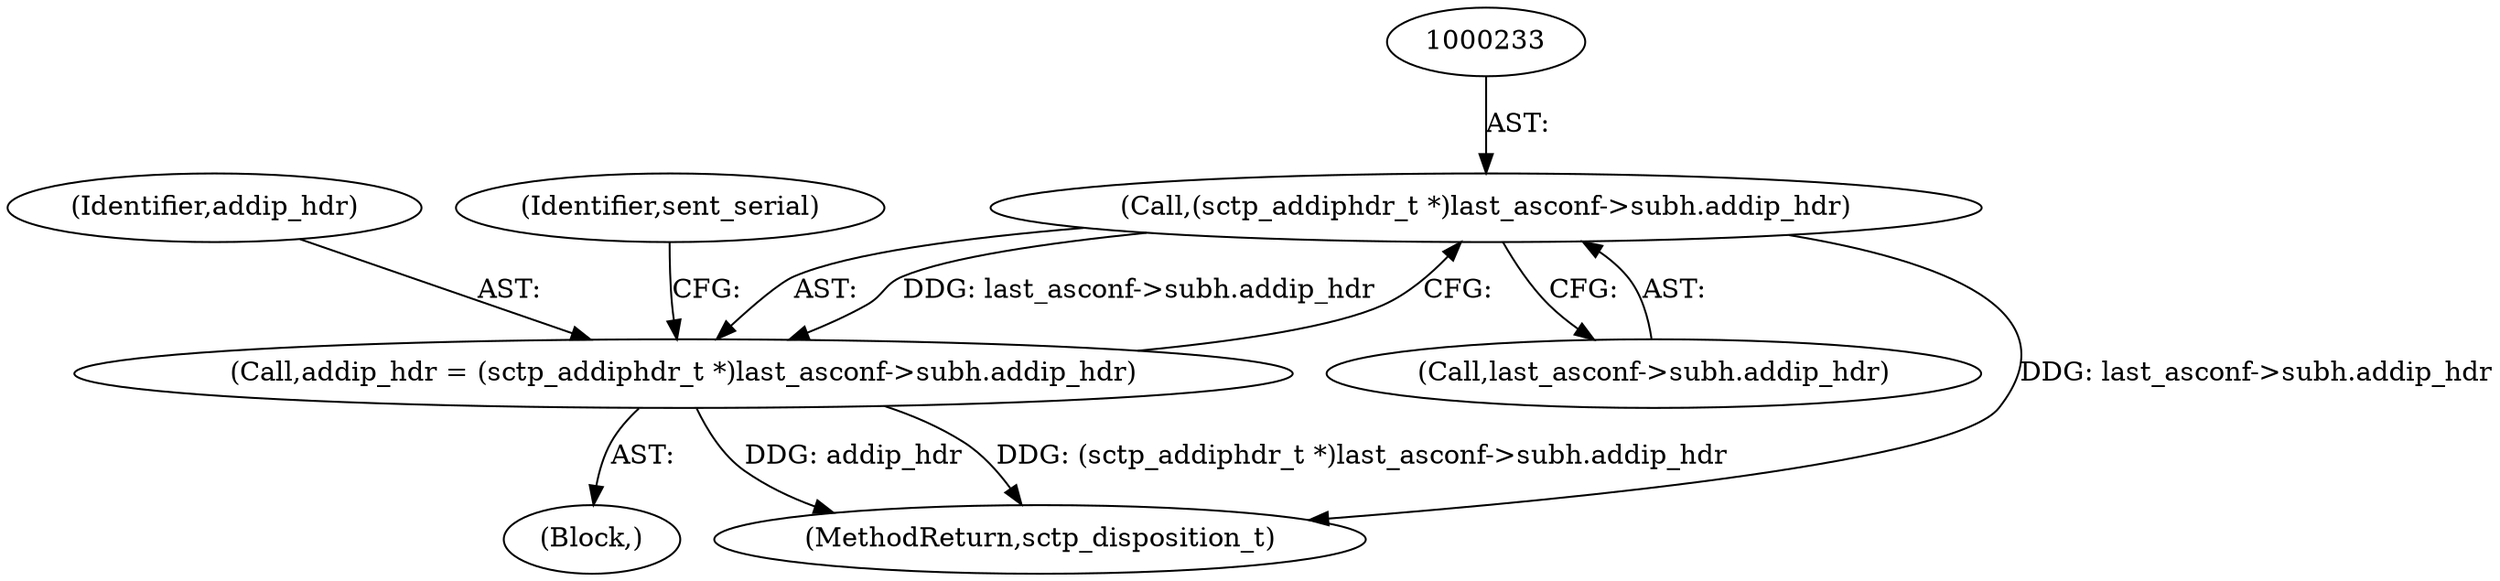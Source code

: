 digraph "0_linux_9de7922bc709eee2f609cd01d98aaedc4cf5ea74_2@pointer" {
"1000232" [label="(Call,(sctp_addiphdr_t *)last_asconf->subh.addip_hdr)"];
"1000230" [label="(Call,addip_hdr = (sctp_addiphdr_t *)last_asconf->subh.addip_hdr)"];
"1000229" [label="(Block,)"];
"1000234" [label="(Call,last_asconf->subh.addip_hdr)"];
"1000230" [label="(Call,addip_hdr = (sctp_addiphdr_t *)last_asconf->subh.addip_hdr)"];
"1000232" [label="(Call,(sctp_addiphdr_t *)last_asconf->subh.addip_hdr)"];
"1000383" [label="(MethodReturn,sctp_disposition_t)"];
"1000231" [label="(Identifier,addip_hdr)"];
"1000240" [label="(Identifier,sent_serial)"];
"1000232" -> "1000230"  [label="AST: "];
"1000232" -> "1000234"  [label="CFG: "];
"1000233" -> "1000232"  [label="AST: "];
"1000234" -> "1000232"  [label="AST: "];
"1000230" -> "1000232"  [label="CFG: "];
"1000232" -> "1000383"  [label="DDG: last_asconf->subh.addip_hdr"];
"1000232" -> "1000230"  [label="DDG: last_asconf->subh.addip_hdr"];
"1000230" -> "1000229"  [label="AST: "];
"1000231" -> "1000230"  [label="AST: "];
"1000240" -> "1000230"  [label="CFG: "];
"1000230" -> "1000383"  [label="DDG: addip_hdr"];
"1000230" -> "1000383"  [label="DDG: (sctp_addiphdr_t *)last_asconf->subh.addip_hdr"];
}
